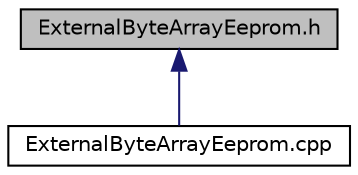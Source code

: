 digraph "ExternalByteArrayEeprom.h"
{
  edge [fontname="Helvetica",fontsize="10",labelfontname="Helvetica",labelfontsize="10"];
  node [fontname="Helvetica",fontsize="10",shape=record];
  Node1 [label="ExternalByteArrayEeprom.h",height=0.2,width=0.4,color="black", fillcolor="grey75", style="filled", fontcolor="black"];
  Node1 -> Node2 [dir="back",color="midnightblue",fontsize="10",style="solid",fontname="Helvetica"];
  Node2 [label="ExternalByteArrayEeprom.cpp",height=0.2,width=0.4,color="black", fillcolor="white", style="filled",URL="$ExternalByteArrayEeprom_8cpp.html"];
}
